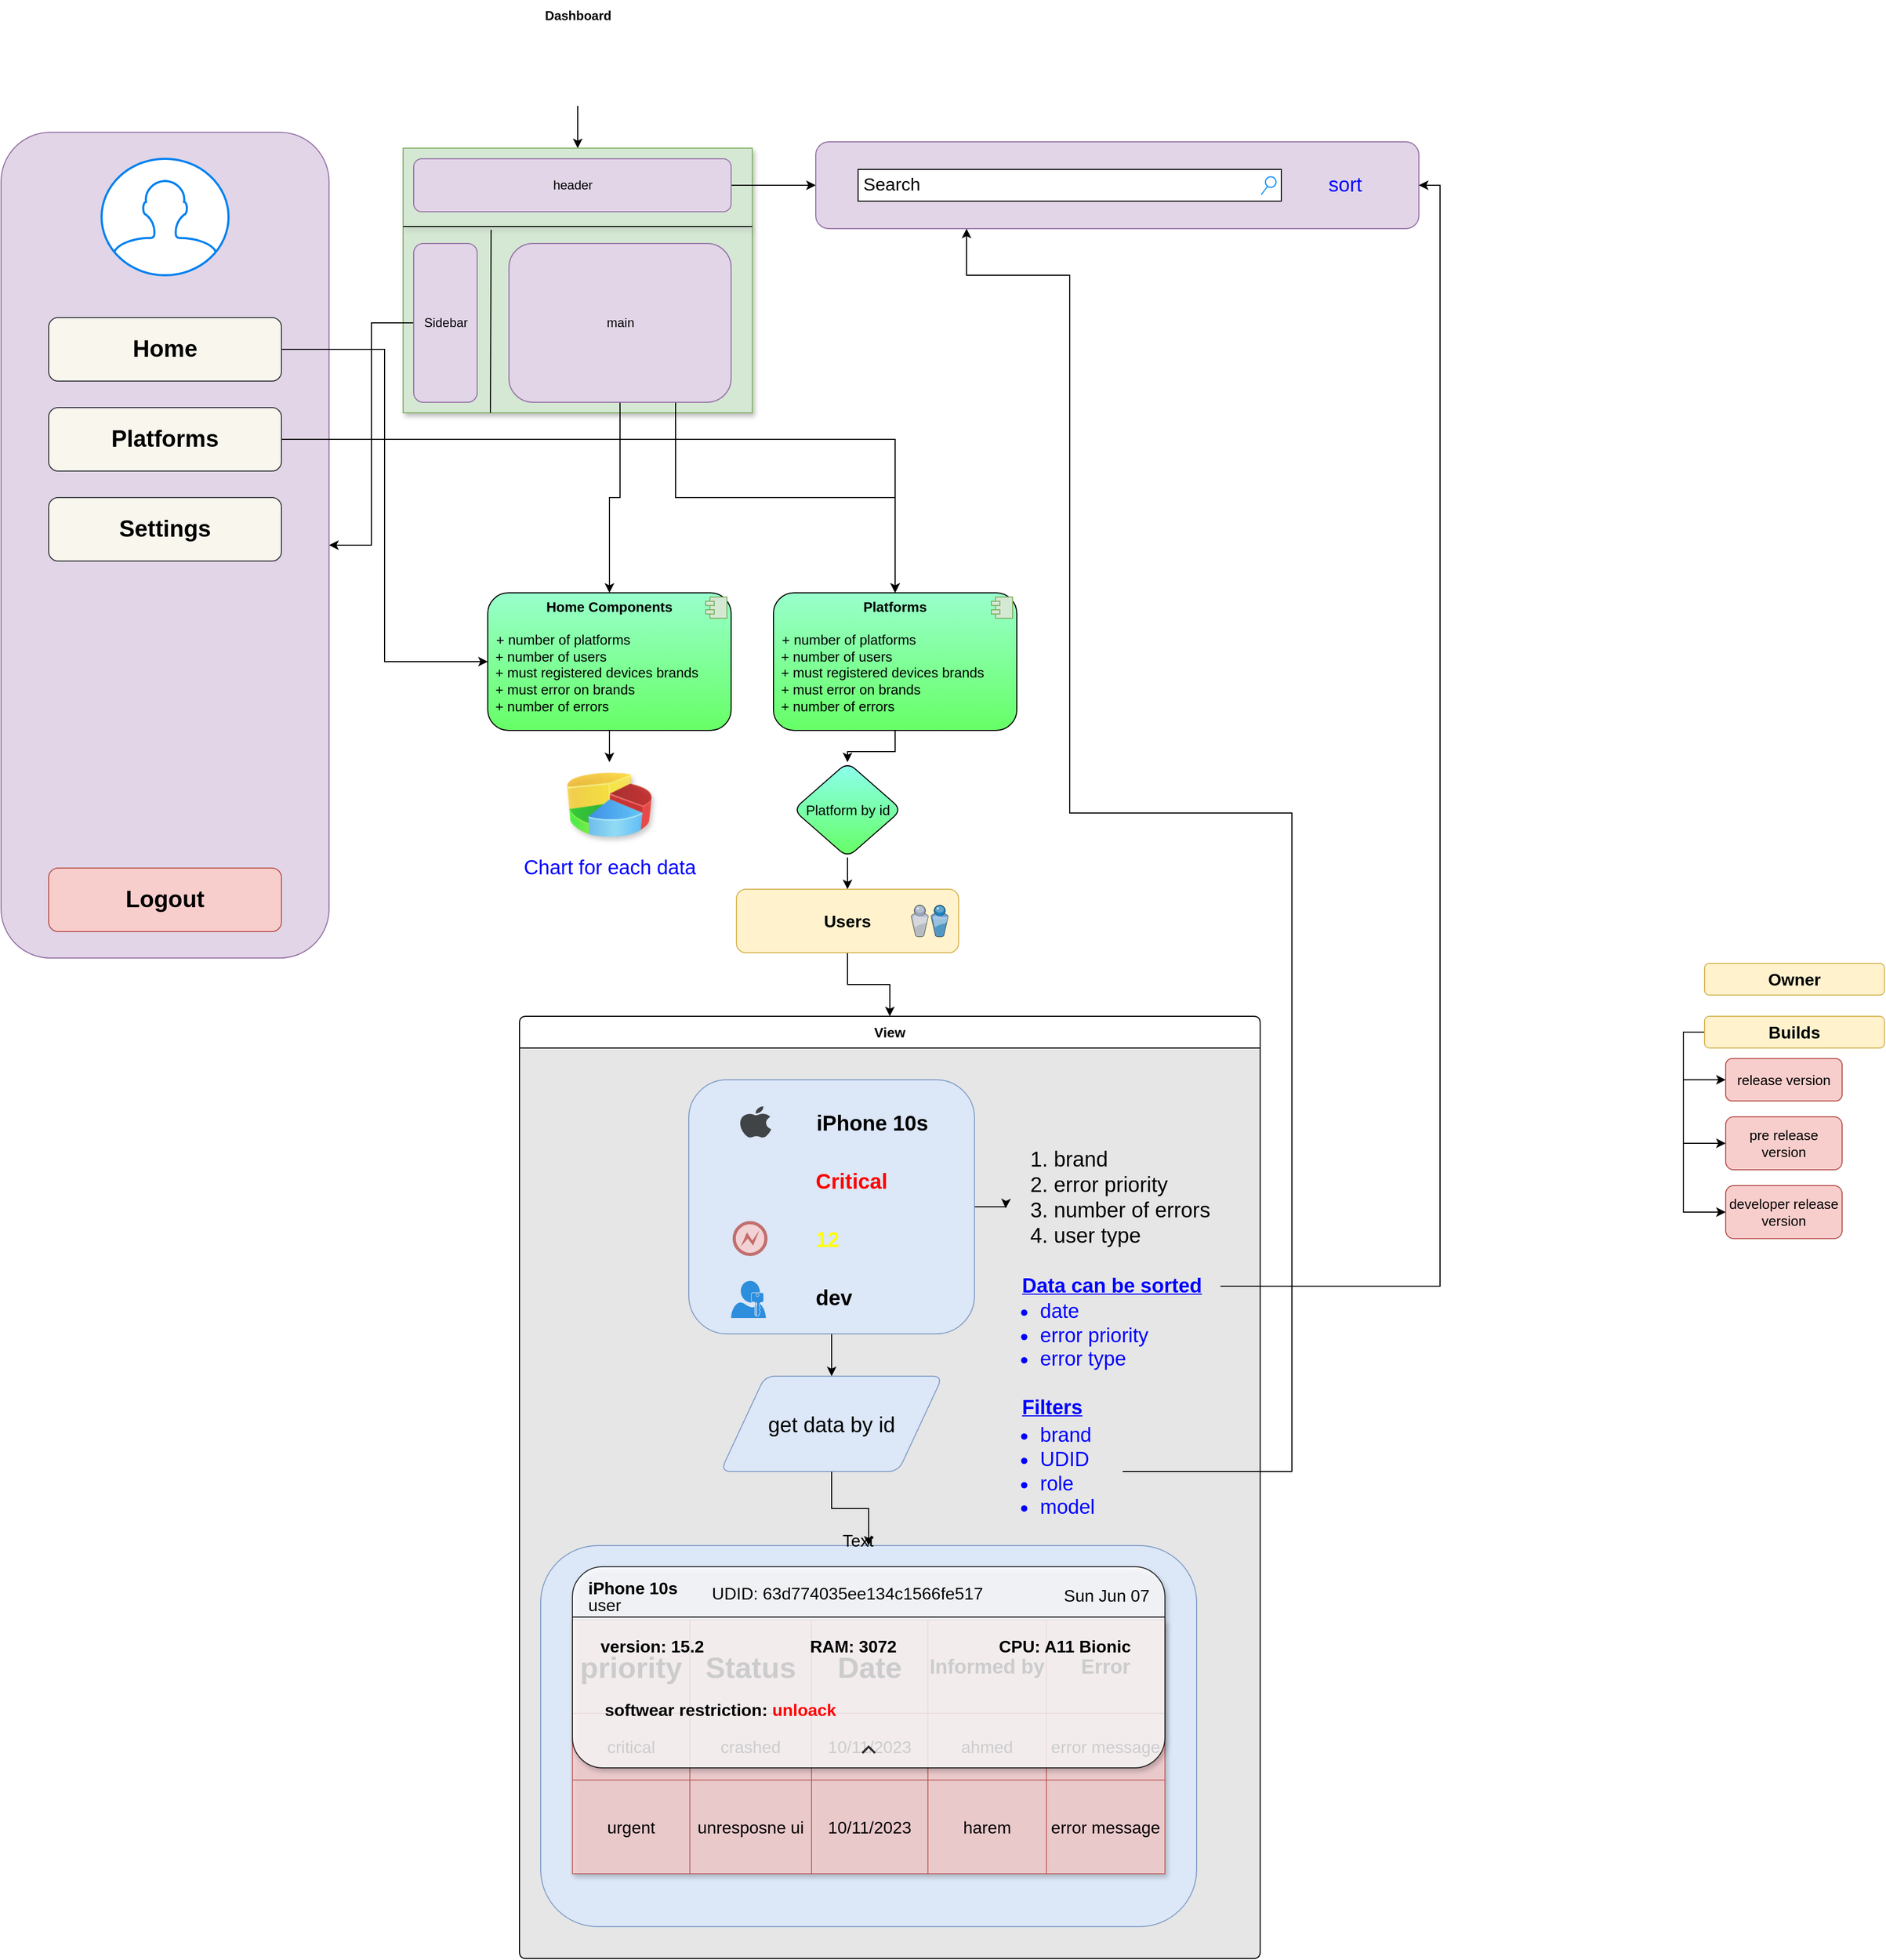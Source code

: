 <mxfile version="20.8.13" type="github">
  <diagram name="Page-1" id="5f0bae14-7c28-e335-631c-24af17079c00">
    <mxGraphModel dx="3480" dy="1271" grid="1" gridSize="10" guides="1" tooltips="1" connect="1" arrows="1" fold="1" page="1" pageScale="1" pageWidth="1100" pageHeight="850" background="none" math="0" shadow="0">
      <root>
        <mxCell id="0" />
        <mxCell id="1" parent="0" />
        <mxCell id="uQ2OAuAyLlIsEGCyf4NW-97" value="View" style="swimlane;whiteSpace=wrap;html=1;rounded=1;shadow=0;glass=0;sketch=0;fillStyle=solid;fontFamily=Helvetica;fontSize=13;gradientDirection=south;startSize=30;arcSize=7;swimlaneFillColor=#E6E6E6;expand=1;" vertex="1" parent="1">
          <mxGeometry x="360" y="970" width="700" height="890" as="geometry" />
        </mxCell>
        <mxCell id="uQ2OAuAyLlIsEGCyf4NW-123" value="" style="rounded=1;whiteSpace=wrap;html=1;shadow=0;glass=0;sketch=0;fillStyle=solid;fontFamily=Helvetica;fontSize=13;fillColor=#dae8fc;gradientDirection=south;opacity=80;strokeColor=#6c8ebf;" vertex="1" parent="uQ2OAuAyLlIsEGCyf4NW-97">
          <mxGeometry x="20" y="500" width="620" height="360" as="geometry" />
        </mxCell>
        <mxCell id="uQ2OAuAyLlIsEGCyf4NW-139" value="" style="shape=table;startSize=0;container=1;collapsible=0;childLayout=tableLayout;fontSize=16;rounded=1;shadow=1;glass=0;sketch=0;fillStyle=solid;strokeColor=#b85450;fontFamily=Helvetica;fillColor=#f8cecc;gradientDirection=south;opacity=80;arcSize=24;fixedRows=0;resizeLast=0;resizeLastRow=0;" vertex="1" parent="uQ2OAuAyLlIsEGCyf4NW-97">
          <mxGeometry x="50" y="570.5" width="560" height="239.5" as="geometry" />
        </mxCell>
        <mxCell id="uQ2OAuAyLlIsEGCyf4NW-144" value="" style="shape=tableRow;horizontal=0;startSize=0;swimlaneHead=0;swimlaneBody=0;strokeColor=inherit;top=0;left=0;bottom=0;right=0;collapsible=0;dropTarget=0;fillColor=none;points=[[0,0.5],[1,0.5]];portConstraint=eastwest;fontSize=16;rounded=1;shadow=1;glass=0;sketch=0;fillStyle=solid;fontFamily=Helvetica;fontColor=#000000;opacity=80;arcSize=50;" vertex="1" parent="uQ2OAuAyLlIsEGCyf4NW-139">
          <mxGeometry width="560" height="88" as="geometry" />
        </mxCell>
        <mxCell id="uQ2OAuAyLlIsEGCyf4NW-145" value="&lt;b&gt;&lt;font style=&quot;font-size: 28px;&quot;&gt;priority&lt;/font&gt;&lt;/b&gt;" style="shape=partialRectangle;html=1;whiteSpace=wrap;connectable=0;strokeColor=inherit;overflow=hidden;fillColor=none;top=0;left=0;bottom=0;right=0;pointerEvents=1;fontSize=16;rounded=1;shadow=1;glass=0;sketch=0;fillStyle=solid;fontFamily=Helvetica;fontColor=#000000;opacity=80;" vertex="1" parent="uQ2OAuAyLlIsEGCyf4NW-144">
          <mxGeometry width="111" height="88" as="geometry">
            <mxRectangle width="111" height="88" as="alternateBounds" />
          </mxGeometry>
        </mxCell>
        <mxCell id="uQ2OAuAyLlIsEGCyf4NW-146" value="&lt;b style=&quot;border-color: var(--border-color);&quot;&gt;&lt;font style=&quot;border-color: var(--border-color); font-size: 28px;&quot;&gt;Status&lt;/font&gt;&lt;/b&gt;" style="shape=partialRectangle;html=1;whiteSpace=wrap;connectable=0;strokeColor=inherit;overflow=hidden;fillColor=none;top=0;left=0;bottom=0;right=0;pointerEvents=1;fontSize=16;rounded=1;shadow=1;glass=0;sketch=0;fillStyle=solid;fontFamily=Helvetica;fontColor=#000000;opacity=80;" vertex="1" parent="uQ2OAuAyLlIsEGCyf4NW-144">
          <mxGeometry x="111" width="115" height="88" as="geometry">
            <mxRectangle width="115" height="88" as="alternateBounds" />
          </mxGeometry>
        </mxCell>
        <mxCell id="uQ2OAuAyLlIsEGCyf4NW-147" value="&lt;b style=&quot;border-color: var(--border-color);&quot;&gt;&lt;font style=&quot;border-color: var(--border-color); font-size: 28px;&quot;&gt;Date&lt;/font&gt;&lt;/b&gt;" style="shape=partialRectangle;html=1;whiteSpace=wrap;connectable=0;strokeColor=inherit;overflow=hidden;fillColor=none;top=0;left=0;bottom=0;right=0;pointerEvents=1;fontSize=16;rounded=1;shadow=1;glass=0;sketch=0;fillStyle=solid;fontFamily=Helvetica;fontColor=#000000;opacity=80;" vertex="1" parent="uQ2OAuAyLlIsEGCyf4NW-144">
          <mxGeometry x="226" width="110" height="88" as="geometry">
            <mxRectangle width="110" height="88" as="alternateBounds" />
          </mxGeometry>
        </mxCell>
        <mxCell id="uQ2OAuAyLlIsEGCyf4NW-187" value="&lt;b style=&quot;border-color: var(--border-color);&quot;&gt;&lt;font style=&quot;border-color: var(--border-color); font-size: 19px;&quot;&gt;Informed by&lt;/font&gt;&lt;/b&gt;" style="shape=partialRectangle;html=1;whiteSpace=wrap;connectable=0;strokeColor=inherit;overflow=hidden;fillColor=none;top=0;left=0;bottom=0;right=0;pointerEvents=1;fontSize=16;rounded=1;shadow=1;glass=0;sketch=0;fillStyle=solid;fontFamily=Helvetica;fontColor=#000000;opacity=80;" vertex="1" parent="uQ2OAuAyLlIsEGCyf4NW-144">
          <mxGeometry x="336" width="112" height="88" as="geometry">
            <mxRectangle width="112" height="88" as="alternateBounds" />
          </mxGeometry>
        </mxCell>
        <mxCell id="uQ2OAuAyLlIsEGCyf4NW-190" value="&lt;span style=&quot;font-size: 19px;&quot;&gt;&lt;b&gt;Error&lt;/b&gt;&lt;/span&gt;" style="shape=partialRectangle;html=1;whiteSpace=wrap;connectable=0;strokeColor=inherit;overflow=hidden;fillColor=none;top=0;left=0;bottom=0;right=0;pointerEvents=1;fontSize=16;rounded=1;shadow=1;glass=0;sketch=0;fillStyle=solid;fontFamily=Helvetica;fontColor=#000000;opacity=80;" vertex="1" parent="uQ2OAuAyLlIsEGCyf4NW-144">
          <mxGeometry x="448" width="112" height="88" as="geometry">
            <mxRectangle width="112" height="88" as="alternateBounds" />
          </mxGeometry>
        </mxCell>
        <mxCell id="uQ2OAuAyLlIsEGCyf4NW-148" value="" style="shape=tableRow;horizontal=0;startSize=0;swimlaneHead=0;swimlaneBody=0;strokeColor=inherit;top=0;left=0;bottom=0;right=0;collapsible=0;dropTarget=0;fillColor=none;points=[[0,0.5],[1,0.5]];portConstraint=eastwest;fontSize=16;rounded=1;shadow=1;glass=0;sketch=0;fillStyle=solid;fontFamily=Helvetica;fontColor=#000000;opacity=80;" vertex="1" parent="uQ2OAuAyLlIsEGCyf4NW-139">
          <mxGeometry y="88" width="560" height="63" as="geometry" />
        </mxCell>
        <mxCell id="uQ2OAuAyLlIsEGCyf4NW-149" value="critical" style="shape=partialRectangle;html=1;whiteSpace=wrap;connectable=0;strokeColor=inherit;overflow=hidden;fillColor=none;top=0;left=0;bottom=0;right=0;pointerEvents=1;fontSize=16;rounded=1;shadow=1;glass=0;sketch=0;fillStyle=solid;fontFamily=Helvetica;fontColor=#000000;opacity=80;" vertex="1" parent="uQ2OAuAyLlIsEGCyf4NW-148">
          <mxGeometry width="111" height="63" as="geometry">
            <mxRectangle width="111" height="63" as="alternateBounds" />
          </mxGeometry>
        </mxCell>
        <mxCell id="uQ2OAuAyLlIsEGCyf4NW-150" value="crashed" style="shape=partialRectangle;html=1;whiteSpace=wrap;connectable=0;strokeColor=inherit;overflow=hidden;fillColor=none;top=0;left=0;bottom=0;right=0;pointerEvents=1;fontSize=16;rounded=1;shadow=1;glass=0;sketch=0;fillStyle=solid;fontFamily=Helvetica;fontColor=#000000;opacity=80;" vertex="1" parent="uQ2OAuAyLlIsEGCyf4NW-148">
          <mxGeometry x="111" width="115" height="63" as="geometry">
            <mxRectangle width="115" height="63" as="alternateBounds" />
          </mxGeometry>
        </mxCell>
        <mxCell id="uQ2OAuAyLlIsEGCyf4NW-151" value="10/11/2023" style="shape=partialRectangle;html=1;whiteSpace=wrap;connectable=0;strokeColor=inherit;overflow=hidden;fillColor=none;top=0;left=0;bottom=0;right=0;pointerEvents=1;fontSize=16;rounded=1;shadow=1;glass=0;sketch=0;fillStyle=solid;fontFamily=Helvetica;fontColor=#000000;opacity=80;" vertex="1" parent="uQ2OAuAyLlIsEGCyf4NW-148">
          <mxGeometry x="226" width="110" height="63" as="geometry">
            <mxRectangle width="110" height="63" as="alternateBounds" />
          </mxGeometry>
        </mxCell>
        <mxCell id="uQ2OAuAyLlIsEGCyf4NW-188" value="ahmed" style="shape=partialRectangle;html=1;whiteSpace=wrap;connectable=0;strokeColor=inherit;overflow=hidden;fillColor=none;top=0;left=0;bottom=0;right=0;pointerEvents=1;fontSize=16;rounded=1;shadow=1;glass=0;sketch=0;fillStyle=solid;fontFamily=Helvetica;fontColor=#000000;opacity=80;" vertex="1" parent="uQ2OAuAyLlIsEGCyf4NW-148">
          <mxGeometry x="336" width="112" height="63" as="geometry">
            <mxRectangle width="112" height="63" as="alternateBounds" />
          </mxGeometry>
        </mxCell>
        <mxCell id="uQ2OAuAyLlIsEGCyf4NW-191" value="error message" style="shape=partialRectangle;html=1;whiteSpace=wrap;connectable=0;strokeColor=inherit;overflow=hidden;fillColor=none;top=0;left=0;bottom=0;right=0;pointerEvents=1;fontSize=16;rounded=1;shadow=1;glass=0;sketch=0;fillStyle=solid;fontFamily=Helvetica;fontColor=#000000;opacity=80;" vertex="1" parent="uQ2OAuAyLlIsEGCyf4NW-148">
          <mxGeometry x="448" width="112" height="63" as="geometry">
            <mxRectangle width="112" height="63" as="alternateBounds" />
          </mxGeometry>
        </mxCell>
        <mxCell id="uQ2OAuAyLlIsEGCyf4NW-140" value="" style="shape=tableRow;horizontal=0;startSize=0;swimlaneHead=0;swimlaneBody=0;strokeColor=inherit;top=0;left=0;bottom=0;right=0;collapsible=0;dropTarget=0;fillColor=none;points=[[0,0.5],[1,0.5]];portConstraint=eastwest;fontSize=16;rounded=1;shadow=1;glass=0;sketch=0;fillStyle=solid;fontFamily=Helvetica;fontColor=#000000;opacity=80;arcSize=6;moveCells=0;" vertex="1" parent="uQ2OAuAyLlIsEGCyf4NW-139">
          <mxGeometry y="151" width="560" height="89" as="geometry" />
        </mxCell>
        <mxCell id="uQ2OAuAyLlIsEGCyf4NW-141" value="urgent" style="shape=partialRectangle;html=1;whiteSpace=wrap;connectable=0;strokeColor=inherit;overflow=hidden;fillColor=none;top=0;left=0;bottom=0;right=0;pointerEvents=1;fontSize=16;rounded=1;shadow=1;glass=0;sketch=0;fillStyle=solid;fontFamily=Helvetica;fontColor=#000000;opacity=80;" vertex="1" parent="uQ2OAuAyLlIsEGCyf4NW-140">
          <mxGeometry width="111" height="89" as="geometry">
            <mxRectangle width="111" height="89" as="alternateBounds" />
          </mxGeometry>
        </mxCell>
        <mxCell id="uQ2OAuAyLlIsEGCyf4NW-142" value="unresposne ui" style="shape=partialRectangle;html=1;whiteSpace=wrap;connectable=0;strokeColor=inherit;overflow=hidden;fillColor=none;top=0;left=0;bottom=0;right=0;pointerEvents=1;fontSize=16;rounded=1;shadow=1;glass=0;sketch=0;fillStyle=solid;fontFamily=Helvetica;fontColor=#000000;opacity=80;" vertex="1" parent="uQ2OAuAyLlIsEGCyf4NW-140">
          <mxGeometry x="111" width="115" height="89" as="geometry">
            <mxRectangle width="115" height="89" as="alternateBounds" />
          </mxGeometry>
        </mxCell>
        <mxCell id="uQ2OAuAyLlIsEGCyf4NW-143" value="10/11/2023" style="shape=partialRectangle;html=1;whiteSpace=wrap;connectable=0;strokeColor=inherit;overflow=hidden;fillColor=none;top=0;left=0;bottom=0;right=0;pointerEvents=1;fontSize=16;rounded=1;shadow=1;glass=0;sketch=0;fillStyle=solid;fontFamily=Helvetica;fontColor=#000000;opacity=80;" vertex="1" parent="uQ2OAuAyLlIsEGCyf4NW-140">
          <mxGeometry x="226" width="110" height="89" as="geometry">
            <mxRectangle width="110" height="89" as="alternateBounds" />
          </mxGeometry>
        </mxCell>
        <mxCell id="uQ2OAuAyLlIsEGCyf4NW-189" value="harem" style="shape=partialRectangle;html=1;whiteSpace=wrap;connectable=0;strokeColor=inherit;overflow=hidden;fillColor=none;top=0;left=0;bottom=0;right=0;pointerEvents=1;fontSize=16;rounded=1;shadow=1;glass=0;sketch=0;fillStyle=solid;fontFamily=Helvetica;fontColor=#000000;opacity=80;" vertex="1" parent="uQ2OAuAyLlIsEGCyf4NW-140">
          <mxGeometry x="336" width="112" height="89" as="geometry">
            <mxRectangle width="112" height="89" as="alternateBounds" />
          </mxGeometry>
        </mxCell>
        <mxCell id="uQ2OAuAyLlIsEGCyf4NW-192" value="error message" style="shape=partialRectangle;html=1;whiteSpace=wrap;connectable=0;strokeColor=inherit;overflow=hidden;fillColor=none;top=0;left=0;bottom=0;right=0;pointerEvents=1;fontSize=16;rounded=1;shadow=1;glass=0;sketch=0;fillStyle=solid;fontFamily=Helvetica;fontColor=#000000;opacity=80;" vertex="1" parent="uQ2OAuAyLlIsEGCyf4NW-140">
          <mxGeometry x="448" width="112" height="89" as="geometry">
            <mxRectangle width="112" height="89" as="alternateBounds" />
          </mxGeometry>
        </mxCell>
        <mxCell id="uQ2OAuAyLlIsEGCyf4NW-122" value="" style="edgeStyle=orthogonalEdgeStyle;rounded=0;orthogonalLoop=1;jettySize=auto;html=1;fontFamily=Helvetica;fontSize=20;fontColor=#FFFF00;" edge="1" parent="uQ2OAuAyLlIsEGCyf4NW-97" source="uQ2OAuAyLlIsEGCyf4NW-105" target="uQ2OAuAyLlIsEGCyf4NW-121">
          <mxGeometry relative="1" as="geometry" />
        </mxCell>
        <mxCell id="uQ2OAuAyLlIsEGCyf4NW-207" style="edgeStyle=orthogonalEdgeStyle;rounded=0;orthogonalLoop=1;jettySize=auto;html=1;exitX=1;exitY=0.5;exitDx=0;exitDy=0;entryX=-0.014;entryY=0.576;entryDx=0;entryDy=0;entryPerimeter=0;fontFamily=Helvetica;fontSize=19;fontColor=#0000FF;" edge="1" parent="uQ2OAuAyLlIsEGCyf4NW-97" source="uQ2OAuAyLlIsEGCyf4NW-105" target="uQ2OAuAyLlIsEGCyf4NW-112">
          <mxGeometry relative="1" as="geometry" />
        </mxCell>
        <mxCell id="uQ2OAuAyLlIsEGCyf4NW-105" value="" style="rounded=1;whiteSpace=wrap;html=1;shadow=0;glass=0;sketch=0;fillStyle=solid;fontFamily=Helvetica;fontSize=13;fillColor=#dae8fc;gradientDirection=south;opacity=80;strokeColor=#6c8ebf;" vertex="1" parent="uQ2OAuAyLlIsEGCyf4NW-97">
          <mxGeometry x="160" y="60" width="270" height="240" as="geometry" />
        </mxCell>
        <mxCell id="uQ2OAuAyLlIsEGCyf4NW-108" value="" style="dashed=0;outlineConnect=0;html=1;align=center;labelPosition=center;verticalLabelPosition=bottom;verticalAlign=top;shape=mxgraph.weblogos.apple;fillColor=#1B1C1C;strokeColor=none;rounded=1;shadow=0;glass=0;sketch=0;fillStyle=solid;fontFamily=Helvetica;fontSize=13;opacity=80;" vertex="1" parent="uQ2OAuAyLlIsEGCyf4NW-97">
          <mxGeometry x="207.9" y="85" width="30" height="30" as="geometry" />
        </mxCell>
        <mxCell id="uQ2OAuAyLlIsEGCyf4NW-109" value="&lt;b&gt;&lt;font style=&quot;font-size: 20px;&quot;&gt;iPhone 10s&lt;/font&gt;&lt;/b&gt;" style="text;html=1;align=center;verticalAlign=middle;resizable=0;points=[];autosize=1;strokeColor=none;fillColor=none;fontSize=13;fontFamily=Helvetica;" vertex="1" parent="uQ2OAuAyLlIsEGCyf4NW-97">
          <mxGeometry x="267.9" y="80" width="130" height="40" as="geometry" />
        </mxCell>
        <mxCell id="uQ2OAuAyLlIsEGCyf4NW-110" value="" style="points=[[0.145,0.145,0],[0.5,0,0],[0.855,0.145,0],[1,0.5,0],[0.855,0.855,0],[0.5,1,0],[0.145,0.855,0],[0,0.5,0]];shape=mxgraph.bpmn.event;html=1;verticalLabelPosition=bottom;labelBackgroundColor=#ffffff;verticalAlign=top;align=center;perimeter=ellipsePerimeter;outlineConnect=0;aspect=fixed;outline=end;symbol=error;rounded=1;shadow=0;glass=0;sketch=0;fillStyle=solid;fontFamily=Helvetica;fontSize=20;fillColor=#f8cecc;gradientDirection=south;opacity=80;strokeColor=#b85450;" vertex="1" parent="uQ2OAuAyLlIsEGCyf4NW-97">
          <mxGeometry x="202.9" y="195" width="30" height="30" as="geometry" />
        </mxCell>
        <mxCell id="uQ2OAuAyLlIsEGCyf4NW-112" value="&lt;ol&gt;&lt;li&gt;&lt;span style=&quot;background-color: initial;&quot;&gt;brand&lt;/span&gt;&lt;/li&gt;&lt;li&gt;&lt;span style=&quot;background-color: initial;&quot;&gt;error priority&lt;/span&gt;&lt;/li&gt;&lt;li&gt;&lt;span style=&quot;background-color: initial;&quot;&gt;number of errors&lt;/span&gt;&lt;/li&gt;&lt;li&gt;&lt;span style=&quot;background-color: initial;&quot;&gt;user type&lt;/span&gt;&lt;/li&gt;&lt;/ol&gt;" style="text;html=1;align=left;verticalAlign=middle;resizable=0;points=[];autosize=1;strokeColor=none;fillColor=none;fontSize=20;fontFamily=Helvetica;" vertex="1" parent="uQ2OAuAyLlIsEGCyf4NW-97">
          <mxGeometry x="462.5" y="95" width="210" height="150" as="geometry" />
        </mxCell>
        <mxCell id="uQ2OAuAyLlIsEGCyf4NW-116" value="&lt;b&gt;&lt;font style=&quot;font-size: 20px;&quot;&gt;Critical&lt;/font&gt;&lt;/b&gt;" style="text;html=1;align=left;verticalAlign=middle;resizable=0;points=[];autosize=1;strokeColor=none;fillColor=none;fontSize=13;fontFamily=Helvetica;fontColor=#FF0000;" vertex="1" parent="uQ2OAuAyLlIsEGCyf4NW-97">
          <mxGeometry x="277.9" y="135" width="90" height="40" as="geometry" />
        </mxCell>
        <mxCell id="uQ2OAuAyLlIsEGCyf4NW-117" value="" style="shape=image;html=1;verticalAlign=top;verticalLabelPosition=bottom;labelBackgroundColor=#ffffff;imageAspect=0;aspect=fixed;image=https://cdn2.iconfinder.com/data/icons/circle-icons-1/64/caution-128.png;rounded=1;shadow=0;glass=0;sketch=0;fillStyle=solid;fontFamily=Helvetica;fontSize=20;fillColor=default;gradientColor=none;gradientDirection=south;opacity=80;" vertex="1" parent="uQ2OAuAyLlIsEGCyf4NW-97">
          <mxGeometry x="202.9" y="137.5" width="35" height="35" as="geometry" />
        </mxCell>
        <mxCell id="uQ2OAuAyLlIsEGCyf4NW-118" value="&lt;b&gt;&lt;font style=&quot;font-size: 20px;&quot;&gt;12&lt;/font&gt;&lt;/b&gt;" style="text;html=1;align=left;verticalAlign=middle;resizable=0;points=[];autosize=1;strokeColor=none;fillColor=none;fontSize=13;fontFamily=Helvetica;fontColor=#FFFF00;" vertex="1" parent="uQ2OAuAyLlIsEGCyf4NW-97">
          <mxGeometry x="277.9" y="190" width="50" height="40" as="geometry" />
        </mxCell>
        <mxCell id="uQ2OAuAyLlIsEGCyf4NW-119" value="" style="sketch=0;aspect=fixed;pointerEvents=1;shadow=0;dashed=0;html=1;strokeColor=none;labelPosition=center;verticalLabelPosition=bottom;verticalAlign=top;align=center;shape=mxgraph.mscae.enterprise.user_permissions;fillColor=#0078D7;rounded=1;glass=0;fillStyle=solid;fontFamily=Helvetica;fontSize=20;fontColor=#FFFF00;opacity=80;" vertex="1" parent="uQ2OAuAyLlIsEGCyf4NW-97">
          <mxGeometry x="200.0" y="250" width="32.9" height="35" as="geometry" />
        </mxCell>
        <mxCell id="uQ2OAuAyLlIsEGCyf4NW-120" value="&lt;span style=&quot;font-size: 20px;&quot;&gt;&lt;b&gt;dev&lt;br&gt;&lt;/b&gt;&lt;/span&gt;" style="text;html=1;align=left;verticalAlign=middle;resizable=0;points=[];autosize=1;strokeColor=none;fillColor=none;fontSize=13;fontFamily=Helvetica;" vertex="1" parent="uQ2OAuAyLlIsEGCyf4NW-97">
          <mxGeometry x="277.9" y="245" width="60" height="40" as="geometry" />
        </mxCell>
        <mxCell id="uQ2OAuAyLlIsEGCyf4NW-124" value="" style="edgeStyle=orthogonalEdgeStyle;rounded=0;orthogonalLoop=1;jettySize=auto;html=1;fontFamily=Helvetica;fontSize=20;fontColor=#FFFF00;" edge="1" parent="uQ2OAuAyLlIsEGCyf4NW-97" source="uQ2OAuAyLlIsEGCyf4NW-121" target="uQ2OAuAyLlIsEGCyf4NW-123">
          <mxGeometry relative="1" as="geometry" />
        </mxCell>
        <mxCell id="uQ2OAuAyLlIsEGCyf4NW-121" value="get data by id" style="shape=parallelogram;perimeter=parallelogramPerimeter;whiteSpace=wrap;html=1;dashed=0;rounded=1;shadow=0;glass=0;sketch=0;fillStyle=solid;fontFamily=Helvetica;fontSize=20;fillColor=#dae8fc;gradientDirection=south;opacity=80;strokeColor=#6c8ebf;" vertex="1" parent="uQ2OAuAyLlIsEGCyf4NW-97">
          <mxGeometry x="190" y="340" width="210" height="90" as="geometry" />
        </mxCell>
        <mxCell id="uQ2OAuAyLlIsEGCyf4NW-125" value="" style="rounded=1;whiteSpace=wrap;html=1;shadow=1;glass=0;sketch=0;fillStyle=solid;fontFamily=Helvetica;fontSize=20;fontColor=#FFFF00;fillColor=default;gradientColor=none;gradientDirection=south;opacity=80;movable=0;resizable=0;rotatable=0;deletable=0;editable=0;connectable=0;" vertex="1" parent="uQ2OAuAyLlIsEGCyf4NW-97">
          <mxGeometry x="50" y="520" width="560" height="190" as="geometry" />
        </mxCell>
        <mxCell id="uQ2OAuAyLlIsEGCyf4NW-126" value="&lt;h1 style=&quot;line-height: 0%; font-size: 16px;&quot;&gt;&lt;font color=&quot;#000000&quot; style=&quot;font-size: 16px;&quot;&gt;iPhone 10s&lt;/font&gt;&lt;/h1&gt;&lt;p style=&quot;line-height: 0%; font-size: 16px;&quot;&gt;&lt;font color=&quot;#000000&quot; style=&quot;font-size: 16px;&quot;&gt;user&lt;/font&gt;&lt;/p&gt;" style="text;html=1;strokeColor=none;fillColor=none;spacing=5;spacingTop=-20;whiteSpace=wrap;overflow=hidden;rounded=0;fontSize=20;fontFamily=Helvetica;fontColor=#FFFF00;opacity=80;" vertex="1" parent="uQ2OAuAyLlIsEGCyf4NW-97">
          <mxGeometry x="60" y="540" width="140" height="30" as="geometry" />
        </mxCell>
        <mxCell id="uQ2OAuAyLlIsEGCyf4NW-128" value="UDID:&amp;nbsp;63d774035ee134c1566fe517" style="text;html=1;strokeColor=none;fillColor=none;align=center;verticalAlign=middle;whiteSpace=wrap;rounded=0;fontSize=16;fontFamily=Helvetica;fontColor=#000000;" vertex="1" parent="uQ2OAuAyLlIsEGCyf4NW-97">
          <mxGeometry x="170" y="540" width="280" height="10" as="geometry" />
        </mxCell>
        <mxCell id="uQ2OAuAyLlIsEGCyf4NW-129" value="" style="shape=image;html=1;verticalAlign=top;verticalLabelPosition=bottom;labelBackgroundColor=#ffffff;imageAspect=0;aspect=fixed;image=https://cdn1.iconfinder.com/data/icons/material-core/22/content-copy-128.png;rounded=1;shadow=1;glass=0;sketch=0;fillStyle=solid;fontFamily=Helvetica;fontSize=16;fontColor=#000000;fillColor=default;gradientColor=none;gradientDirection=south;opacity=80;" vertex="1" parent="uQ2OAuAyLlIsEGCyf4NW-97">
          <mxGeometry x="452.5" y="535" width="20" height="20" as="geometry" />
        </mxCell>
        <UserObject label="%date{ddd mmm dd yyyy HH:MM:ss}%" placeholders="1" id="uQ2OAuAyLlIsEGCyf4NW-130">
          <mxCell style="text;html=1;strokeColor=none;fillColor=none;align=center;verticalAlign=middle;whiteSpace=wrap;overflow=hidden;fontSize=16;fontFamily=Helvetica;fontColor=#000000;" vertex="1" parent="uQ2OAuAyLlIsEGCyf4NW-97">
            <mxGeometry x="510" y="535" width="90" height="20" as="geometry" />
          </mxCell>
        </UserObject>
        <mxCell id="uQ2OAuAyLlIsEGCyf4NW-131" value="" style="html=1;verticalLabelPosition=bottom;labelBackgroundColor=#ffffff;verticalAlign=top;shadow=0;dashed=0;strokeWidth=2;shape=mxgraph.ios7.misc.down;strokeColor=#000000;rounded=1;glass=0;sketch=0;fillStyle=solid;fontFamily=Helvetica;fontSize=16;fontColor=#000000;fillColor=default;gradientColor=none;gradientDirection=south;opacity=80;rotation=-180;" vertex="1" parent="uQ2OAuAyLlIsEGCyf4NW-97">
          <mxGeometry x="324" y="690" width="12" height="6" as="geometry" />
        </mxCell>
        <mxCell id="uQ2OAuAyLlIsEGCyf4NW-134" value="&lt;div&gt;&lt;b&gt;version: 15.2&lt;/b&gt;&lt;/div&gt;" style="text;html=1;align=center;verticalAlign=middle;resizable=0;points=[];autosize=1;strokeColor=none;fillColor=none;fontSize=16;fontFamily=Helvetica;fontColor=#000000;" vertex="1" parent="uQ2OAuAyLlIsEGCyf4NW-97">
          <mxGeometry x="65" y="580" width="120" height="30" as="geometry" />
        </mxCell>
        <mxCell id="uQ2OAuAyLlIsEGCyf4NW-135" value="" style="endArrow=none;html=1;rounded=0;fontFamily=Helvetica;fontSize=16;fontColor=#000000;entryX=1;entryY=0.25;entryDx=0;entryDy=0;exitX=0;exitY=0.25;exitDx=0;exitDy=0;" edge="1" parent="uQ2OAuAyLlIsEGCyf4NW-97" source="uQ2OAuAyLlIsEGCyf4NW-125" target="uQ2OAuAyLlIsEGCyf4NW-125">
          <mxGeometry width="50" height="50" relative="1" as="geometry">
            <mxPoint x="290" y="660" as="sourcePoint" />
            <mxPoint x="340" y="610" as="targetPoint" />
          </mxGeometry>
        </mxCell>
        <mxCell id="uQ2OAuAyLlIsEGCyf4NW-137" value="&lt;div&gt;&lt;b&gt;RAM: 3072&lt;/b&gt;&lt;/div&gt;" style="text;html=1;align=center;verticalAlign=middle;resizable=0;points=[];autosize=1;strokeColor=none;fillColor=none;fontSize=16;fontFamily=Helvetica;fontColor=#000000;" vertex="1" parent="uQ2OAuAyLlIsEGCyf4NW-97">
          <mxGeometry x="260" y="580" width="110" height="30" as="geometry" />
        </mxCell>
        <mxCell id="uQ2OAuAyLlIsEGCyf4NW-138" value="&lt;div&gt;&lt;b&gt;CPU: A11 Bionic&lt;/b&gt;&lt;/div&gt;" style="text;html=1;align=center;verticalAlign=middle;resizable=0;points=[];autosize=1;strokeColor=none;fillColor=none;fontSize=16;fontFamily=Helvetica;fontColor=#000000;" vertex="1" parent="uQ2OAuAyLlIsEGCyf4NW-97">
          <mxGeometry x="440" y="580" width="150" height="30" as="geometry" />
        </mxCell>
        <mxCell id="uQ2OAuAyLlIsEGCyf4NW-152" value="&lt;div&gt;&lt;b&gt;&amp;nbsp; softwear restriction: &lt;font color=&quot;#ff0000&quot;&gt;unloack&lt;/font&gt;&lt;/b&gt;&lt;/div&gt;" style="text;html=1;align=center;verticalAlign=middle;resizable=0;points=[];autosize=1;strokeColor=none;fillColor=none;fontSize=16;fontFamily=Helvetica;fontColor=#000000;" vertex="1" parent="uQ2OAuAyLlIsEGCyf4NW-97">
          <mxGeometry x="60" y="640" width="250" height="30" as="geometry" />
        </mxCell>
        <mxCell id="uQ2OAuAyLlIsEGCyf4NW-200" value="&lt;b&gt;&lt;u&gt;Data can be sorted&lt;/u&gt;&lt;/b&gt;" style="text;html=1;align=left;verticalAlign=middle;resizable=0;points=[];autosize=1;strokeColor=none;fillColor=none;fontSize=19;fontFamily=Helvetica;fontColor=#0000FF;" vertex="1" parent="uQ2OAuAyLlIsEGCyf4NW-97">
          <mxGeometry x="472.5" y="235" width="190" height="40" as="geometry" />
        </mxCell>
        <mxCell id="uQ2OAuAyLlIsEGCyf4NW-201" value="&lt;div&gt;&lt;br&gt;&lt;/div&gt;&lt;ul&gt;&lt;li&gt;date&lt;/li&gt;&lt;li&gt;error priority&lt;/li&gt;&lt;li&gt;error type&lt;/li&gt;&lt;/ul&gt;" style="text;html=1;align=left;verticalAlign=middle;resizable=0;points=[];autosize=1;strokeColor=none;fillColor=none;fontSize=19;fontFamily=Helvetica;fontColor=#0000FF;" vertex="1" parent="uQ2OAuAyLlIsEGCyf4NW-97">
          <mxGeometry x="450" y="220" width="170" height="140" as="geometry" />
        </mxCell>
        <mxCell id="uQ2OAuAyLlIsEGCyf4NW-202" value="&lt;b&gt;&lt;u&gt;Filters&lt;/u&gt;&lt;/b&gt;" style="text;html=1;align=left;verticalAlign=middle;resizable=0;points=[];autosize=1;strokeColor=none;fillColor=none;fontSize=19;fontFamily=Helvetica;fontColor=#0000FF;" vertex="1" parent="uQ2OAuAyLlIsEGCyf4NW-97">
          <mxGeometry x="472.5" y="350" width="80" height="40" as="geometry" />
        </mxCell>
        <mxCell id="uQ2OAuAyLlIsEGCyf4NW-204" value="&lt;ul&gt;&lt;li style=&quot;border-color: var(--border-color);&quot;&gt;brand&lt;/li&gt;&lt;li style=&quot;border-color: var(--border-color);&quot;&gt;UDID&lt;/li&gt;&lt;li style=&quot;border-color: var(--border-color);&quot;&gt;role&lt;/li&gt;&lt;li style=&quot;border-color: var(--border-color);&quot;&gt;model&lt;/li&gt;&lt;/ul&gt;" style="text;html=1;align=left;verticalAlign=middle;resizable=0;points=[];autosize=1;strokeColor=none;fillColor=none;fontSize=19;fontFamily=Helvetica;fontColor=#0000FF;" vertex="1" parent="uQ2OAuAyLlIsEGCyf4NW-97">
          <mxGeometry x="450" y="360" width="120" height="140" as="geometry" />
        </mxCell>
        <mxCell id="uQ2OAuAyLlIsEGCyf4NW-14" style="edgeStyle=orthogonalEdgeStyle;rounded=0;orthogonalLoop=1;jettySize=auto;html=1;exitX=0.5;exitY=1;exitDx=0;exitDy=0;entryX=0.5;entryY=0;entryDx=0;entryDy=0;fontFamily=Helvetica;" edge="1" parent="1" source="uQ2OAuAyLlIsEGCyf4NW-10" target="uQ2OAuAyLlIsEGCyf4NW-18">
          <mxGeometry relative="1" as="geometry">
            <mxPoint x="395" y="160" as="targetPoint" />
          </mxGeometry>
        </mxCell>
        <mxCell id="uQ2OAuAyLlIsEGCyf4NW-10" value="" style="shape=image;html=1;verticalAlign=top;verticalLabelPosition=bottom;labelBackgroundColor=#ffffff;imageAspect=0;aspect=fixed;image=https://cdn4.iconfinder.com/data/icons/online-marketing-hand-drawn-vol-2/52/development__code__script__web__tag__root__browser-128.png" vertex="1" parent="1">
          <mxGeometry x="380" y="40" width="70" height="70" as="geometry" />
        </mxCell>
        <mxCell id="uQ2OAuAyLlIsEGCyf4NW-11" value="Dashboard" style="text;html=1;align=center;verticalAlign=middle;resizable=0;points=[];autosize=1;strokeColor=none;fillColor=none;fontStyle=1;fontFamily=Helvetica;" vertex="1" parent="1">
          <mxGeometry x="370" y="10" width="90" height="30" as="geometry" />
        </mxCell>
        <mxCell id="uQ2OAuAyLlIsEGCyf4NW-18" value="" style="rounded=0;whiteSpace=wrap;html=1;shadow=1;glass=0;fontFamily=Helvetica;fillColor=#d5e8d4;strokeColor=#82b366;" vertex="1" parent="1">
          <mxGeometry x="250" y="150" width="330" height="250" as="geometry" />
        </mxCell>
        <mxCell id="uQ2OAuAyLlIsEGCyf4NW-61" value="" style="edgeStyle=orthogonalEdgeStyle;rounded=0;orthogonalLoop=1;jettySize=auto;html=1;fontFamily=Helvetica;fontSize=13;" edge="1" parent="1" source="uQ2OAuAyLlIsEGCyf4NW-21" target="uQ2OAuAyLlIsEGCyf4NW-60">
          <mxGeometry relative="1" as="geometry" />
        </mxCell>
        <mxCell id="uQ2OAuAyLlIsEGCyf4NW-21" value="header" style="html=1;rounded=1;shadow=0;glass=0;sketch=0;fontFamily=Helvetica;fillColor=#e1d5e7;strokeColor=#9673a6;" vertex="1" parent="1">
          <mxGeometry x="260" y="160" width="300" height="50" as="geometry" />
        </mxCell>
        <mxCell id="uQ2OAuAyLlIsEGCyf4NW-22" value="" style="line;strokeWidth=1;fillColor=none;align=left;verticalAlign=middle;spacingTop=-1;spacingLeft=3;spacingRight=3;rotatable=0;labelPosition=right;points=[];portConstraint=eastwest;strokeColor=inherit;rounded=0;shadow=1;glass=0;sketch=0;fontFamily=Helvetica;" vertex="1" parent="1">
          <mxGeometry x="250" y="220" width="330" height="8" as="geometry" />
        </mxCell>
        <mxCell id="uQ2OAuAyLlIsEGCyf4NW-24" value="" style="endArrow=none;html=1;rounded=0;fontFamily=Helvetica;entryX=0.25;entryY=1;entryDx=0;entryDy=0;exitX=0.252;exitY=0.875;exitDx=0;exitDy=0;exitPerimeter=0;" edge="1" parent="1" source="uQ2OAuAyLlIsEGCyf4NW-22" target="uQ2OAuAyLlIsEGCyf4NW-18">
          <mxGeometry width="50" height="50" relative="1" as="geometry">
            <mxPoint x="424" y="230" as="sourcePoint" />
            <mxPoint x="420" y="390" as="targetPoint" />
            <Array as="points" />
          </mxGeometry>
        </mxCell>
        <mxCell id="uQ2OAuAyLlIsEGCyf4NW-29" value="" style="edgeStyle=orthogonalEdgeStyle;rounded=0;orthogonalLoop=1;jettySize=auto;html=1;fontFamily=Helvetica;" edge="1" parent="1" source="uQ2OAuAyLlIsEGCyf4NW-25" target="uQ2OAuAyLlIsEGCyf4NW-28">
          <mxGeometry relative="1" as="geometry" />
        </mxCell>
        <mxCell id="uQ2OAuAyLlIsEGCyf4NW-25" value="Sidebar" style="html=1;rounded=1;shadow=0;glass=0;fontFamily=Helvetica;fillColor=#e1d5e7;strokeColor=#9673a6;" vertex="1" parent="1">
          <mxGeometry x="260" y="240" width="60" height="150" as="geometry" />
        </mxCell>
        <mxCell id="uQ2OAuAyLlIsEGCyf4NW-88" value="" style="edgeStyle=orthogonalEdgeStyle;rounded=0;orthogonalLoop=1;jettySize=auto;html=1;fontFamily=Helvetica;fontSize=13;" edge="1" parent="1" source="uQ2OAuAyLlIsEGCyf4NW-26" target="uQ2OAuAyLlIsEGCyf4NW-74">
          <mxGeometry relative="1" as="geometry" />
        </mxCell>
        <mxCell id="uQ2OAuAyLlIsEGCyf4NW-93" style="edgeStyle=orthogonalEdgeStyle;rounded=0;orthogonalLoop=1;jettySize=auto;html=1;exitX=0.75;exitY=1;exitDx=0;exitDy=0;fontFamily=Helvetica;fontSize=13;" edge="1" parent="1" source="uQ2OAuAyLlIsEGCyf4NW-26" target="uQ2OAuAyLlIsEGCyf4NW-90">
          <mxGeometry relative="1" as="geometry" />
        </mxCell>
        <mxCell id="uQ2OAuAyLlIsEGCyf4NW-26" value="main" style="html=1;rounded=1;shadow=0;glass=0;sketch=0;fontFamily=Helvetica;fillColor=#e1d5e7;strokeColor=#9673a6;" vertex="1" parent="1">
          <mxGeometry x="350" y="240" width="210" height="150" as="geometry" />
        </mxCell>
        <mxCell id="uQ2OAuAyLlIsEGCyf4NW-28" value="&lt;div&gt;&lt;span style=&quot;font-size: 14px;&quot;&gt;&lt;br&gt;&lt;/span&gt;&lt;/div&gt;" style="html=1;rounded=1;shadow=0;glass=0;fontFamily=Helvetica;fillColor=#e1d5e7;strokeColor=#9673a6;align=left;" vertex="1" parent="1">
          <mxGeometry x="-130" y="135" width="310" height="780" as="geometry" />
        </mxCell>
        <mxCell id="uQ2OAuAyLlIsEGCyf4NW-89" style="edgeStyle=orthogonalEdgeStyle;rounded=0;orthogonalLoop=1;jettySize=auto;html=1;exitX=1;exitY=0.5;exitDx=0;exitDy=0;entryX=0;entryY=0.5;entryDx=0;entryDy=0;fontFamily=Helvetica;fontSize=13;" edge="1" parent="1" source="uQ2OAuAyLlIsEGCyf4NW-30" target="uQ2OAuAyLlIsEGCyf4NW-74">
          <mxGeometry relative="1" as="geometry" />
        </mxCell>
        <mxCell id="uQ2OAuAyLlIsEGCyf4NW-30" value="&lt;b&gt;&lt;font style=&quot;font-size: 22px;&quot;&gt;Home&lt;/font&gt;&lt;/b&gt;" style="rounded=1;whiteSpace=wrap;html=1;shadow=0;glass=0;sketch=0;fontFamily=Helvetica;fontSize=10;fillColor=#f9f7ed;strokeColor=#36393d;" vertex="1" parent="1">
          <mxGeometry x="-85" y="310" width="220" height="60" as="geometry" />
        </mxCell>
        <mxCell id="uQ2OAuAyLlIsEGCyf4NW-194" style="edgeStyle=orthogonalEdgeStyle;rounded=0;orthogonalLoop=1;jettySize=auto;html=1;exitX=1;exitY=0.5;exitDx=0;exitDy=0;entryX=0.5;entryY=0;entryDx=0;entryDy=0;fontFamily=Helvetica;fontSize=19;fontColor=#FF0000;" edge="1" parent="1" source="uQ2OAuAyLlIsEGCyf4NW-31" target="uQ2OAuAyLlIsEGCyf4NW-90">
          <mxGeometry relative="1" as="geometry" />
        </mxCell>
        <mxCell id="uQ2OAuAyLlIsEGCyf4NW-31" value="&lt;b&gt;&lt;font style=&quot;font-size: 22px;&quot;&gt;Platforms&lt;/font&gt;&lt;/b&gt;" style="rounded=1;whiteSpace=wrap;html=1;shadow=0;glass=0;sketch=0;fontFamily=Helvetica;fontSize=10;fillColor=#f9f7ed;strokeColor=#36393d;" vertex="1" parent="1">
          <mxGeometry x="-85" y="395" width="220" height="60" as="geometry" />
        </mxCell>
        <mxCell id="uQ2OAuAyLlIsEGCyf4NW-59" value="&lt;b&gt;&lt;font style=&quot;font-size: 22px;&quot;&gt;Logout&lt;/font&gt;&lt;/b&gt;" style="rounded=1;whiteSpace=wrap;html=1;shadow=0;glass=0;sketch=0;fontFamily=Helvetica;fontSize=10;fillColor=#f8cecc;strokeColor=#b85450;" vertex="1" parent="1">
          <mxGeometry x="-85" y="830" width="220" height="60" as="geometry" />
        </mxCell>
        <mxCell id="uQ2OAuAyLlIsEGCyf4NW-60" value="" style="html=1;rounded=1;shadow=0;glass=0;sketch=0;fontFamily=Helvetica;fillColor=#e1d5e7;strokeColor=#9673a6;" vertex="1" parent="1">
          <mxGeometry x="640" y="144" width="570" height="82" as="geometry" />
        </mxCell>
        <mxCell id="uQ2OAuAyLlIsEGCyf4NW-65" value="" style="html=1;verticalLabelPosition=bottom;align=center;labelBackgroundColor=#ffffff;verticalAlign=top;strokeWidth=2;strokeColor=#0080F0;shadow=0;dashed=0;shape=mxgraph.ios7.icons.user;rounded=1;glass=0;sketch=0;fontFamily=Helvetica;fontSize=13;" vertex="1" parent="1">
          <mxGeometry x="-35" y="160" width="120" height="110" as="geometry" />
        </mxCell>
        <mxCell id="uQ2OAuAyLlIsEGCyf4NW-68" value="Search" style="strokeWidth=1;shadow=0;dashed=0;align=center;html=1;shape=mxgraph.mockup.forms.searchBox;mainText=;strokeColor2=#008cff;fontSize=17;align=left;spacingLeft=3;rounded=1;glass=0;fontFamily=Helvetica;" vertex="1" parent="1">
          <mxGeometry x="680" y="170" width="400" height="30" as="geometry" />
        </mxCell>
        <mxCell id="uQ2OAuAyLlIsEGCyf4NW-71" value="" style="shape=image;html=1;verticalAlign=top;verticalLabelPosition=bottom;labelBackgroundColor=#ffffff;imageAspect=0;aspect=fixed;image=https://cdn1.iconfinder.com/data/icons/unicons-line-vol-3/24/exit-128.png;rounded=1;shadow=0;glass=0;sketch=0;fontFamily=Helvetica;fontSize=13;fillColor=#0000CC;" vertex="1" parent="1">
          <mxGeometry x="80" y="840" width="40" height="40" as="geometry" />
        </mxCell>
        <mxCell id="uQ2OAuAyLlIsEGCyf4NW-198" value="" style="edgeStyle=orthogonalEdgeStyle;rounded=0;orthogonalLoop=1;jettySize=auto;html=1;fontFamily=Helvetica;fontSize=19;fontColor=#FF0000;" edge="1" parent="1" source="uQ2OAuAyLlIsEGCyf4NW-74" target="uQ2OAuAyLlIsEGCyf4NW-197">
          <mxGeometry relative="1" as="geometry" />
        </mxCell>
        <mxCell id="uQ2OAuAyLlIsEGCyf4NW-74" value="&lt;p style=&quot;margin:0px;margin-top:6px;text-align:center;&quot;&gt;&lt;b&gt;Home&amp;nbsp;&lt;/b&gt;&lt;b style=&quot;background-color: initial;&quot;&gt;Components&lt;/b&gt;&lt;/p&gt;&lt;p style=&quot;margin:0px;margin-left:8px;&quot;&gt;&lt;br&gt;&lt;/p&gt;&lt;p style=&quot;margin:0px;margin-left:8px;&quot;&gt;+ number of platforms&lt;/p&gt;&amp;nbsp; + number of users&lt;br&gt;&amp;nbsp; + must registered devices brands&lt;br&gt;&amp;nbsp; + must error on brands&lt;br&gt;&amp;nbsp; + number of errors&amp;nbsp;&lt;br&gt;&amp;nbsp;&lt;br&gt;&amp;nbsp;&lt;br&gt;&amp;nbsp;&lt;p style=&quot;margin:0px;margin-left:8px;&quot;&gt;&lt;span style=&quot;background-color: initial;&quot;&gt;&amp;nbsp;&lt;/span&gt;&lt;/p&gt;" style="align=left;overflow=fill;html=1;dropTarget=0;rounded=1;shadow=0;glass=0;sketch=0;fontFamily=Helvetica;fontSize=13;fillColor=#99FFCC;fillStyle=solid;gradientColor=#66FF66;gradientDirection=south;" vertex="1" parent="1">
          <mxGeometry x="330" y="570" width="230" height="130" as="geometry" />
        </mxCell>
        <mxCell id="uQ2OAuAyLlIsEGCyf4NW-75" value="" style="shape=component;jettyWidth=8;jettyHeight=4;rounded=1;shadow=0;glass=0;sketch=0;fontFamily=Helvetica;fontSize=13;fillColor=#d5e8d4;strokeColor=#82b366;" vertex="1" parent="uQ2OAuAyLlIsEGCyf4NW-74">
          <mxGeometry x="1" width="20" height="20" relative="1" as="geometry">
            <mxPoint x="-24" y="4" as="offset" />
          </mxGeometry>
        </mxCell>
        <mxCell id="uQ2OAuAyLlIsEGCyf4NW-83" style="edgeStyle=orthogonalEdgeStyle;rounded=0;orthogonalLoop=1;jettySize=auto;html=1;exitX=0.5;exitY=1;exitDx=0;exitDy=0;entryX=0.5;entryY=0;entryDx=0;entryDy=0;fontFamily=Helvetica;fontSize=13;" edge="1" parent="1" source="uQ2OAuAyLlIsEGCyf4NW-76" target="uQ2OAuAyLlIsEGCyf4NW-32">
          <mxGeometry relative="1" as="geometry">
            <mxPoint x="865" y="840" as="targetPoint" />
          </mxGeometry>
        </mxCell>
        <mxCell id="uQ2OAuAyLlIsEGCyf4NW-104" style="edgeStyle=orthogonalEdgeStyle;rounded=0;orthogonalLoop=1;jettySize=auto;html=1;exitX=0.5;exitY=1;exitDx=0;exitDy=0;entryX=0.5;entryY=0;entryDx=0;entryDy=0;fontFamily=Helvetica;fontSize=13;" edge="1" parent="1" source="uQ2OAuAyLlIsEGCyf4NW-32" target="uQ2OAuAyLlIsEGCyf4NW-97">
          <mxGeometry relative="1" as="geometry" />
        </mxCell>
        <mxCell id="uQ2OAuAyLlIsEGCyf4NW-32" value="&lt;b&gt;&lt;font style=&quot;font-size: 16px;&quot;&gt;Users&lt;/font&gt;&lt;/b&gt;" style="rounded=1;whiteSpace=wrap;html=1;shadow=0;glass=0;sketch=0;fontFamily=Helvetica;fontSize=10;fillColor=#fff2cc;strokeColor=#d6b656;" vertex="1" parent="1">
          <mxGeometry x="565" y="850" width="210" height="60" as="geometry" />
        </mxCell>
        <mxCell id="uQ2OAuAyLlIsEGCyf4NW-36" value="&lt;b&gt;&lt;font style=&quot;font-size: 16px;&quot;&gt;Owner&lt;/font&gt;&lt;/b&gt;" style="rounded=1;whiteSpace=wrap;html=1;shadow=0;glass=0;sketch=0;fontFamily=Helvetica;fontSize=10;fillColor=#fff2cc;strokeColor=#d6b656;" vertex="1" parent="1">
          <mxGeometry x="1480" y="920" width="170" height="30" as="geometry" />
        </mxCell>
        <mxCell id="uQ2OAuAyLlIsEGCyf4NW-99" style="edgeStyle=orthogonalEdgeStyle;rounded=0;orthogonalLoop=1;jettySize=auto;html=1;exitX=0;exitY=0.5;exitDx=0;exitDy=0;entryX=0;entryY=0.5;entryDx=0;entryDy=0;fontFamily=Helvetica;fontSize=13;" edge="1" parent="1" source="uQ2OAuAyLlIsEGCyf4NW-42" target="uQ2OAuAyLlIsEGCyf4NW-44">
          <mxGeometry relative="1" as="geometry" />
        </mxCell>
        <mxCell id="uQ2OAuAyLlIsEGCyf4NW-100" style="edgeStyle=orthogonalEdgeStyle;rounded=0;orthogonalLoop=1;jettySize=auto;html=1;exitX=0;exitY=0.5;exitDx=0;exitDy=0;entryX=0;entryY=0.5;entryDx=0;entryDy=0;fontFamily=Helvetica;fontSize=13;" edge="1" parent="1" source="uQ2OAuAyLlIsEGCyf4NW-42" target="uQ2OAuAyLlIsEGCyf4NW-55">
          <mxGeometry relative="1" as="geometry" />
        </mxCell>
        <mxCell id="uQ2OAuAyLlIsEGCyf4NW-101" style="edgeStyle=orthogonalEdgeStyle;rounded=0;orthogonalLoop=1;jettySize=auto;html=1;exitX=0;exitY=0.5;exitDx=0;exitDy=0;entryX=0;entryY=0.5;entryDx=0;entryDy=0;fontFamily=Helvetica;fontSize=13;" edge="1" parent="1" source="uQ2OAuAyLlIsEGCyf4NW-42" target="uQ2OAuAyLlIsEGCyf4NW-56">
          <mxGeometry relative="1" as="geometry" />
        </mxCell>
        <mxCell id="uQ2OAuAyLlIsEGCyf4NW-42" value="&lt;b&gt;&lt;font style=&quot;font-size: 16px;&quot;&gt;Builds&lt;/font&gt;&lt;/b&gt;" style="rounded=1;whiteSpace=wrap;html=1;shadow=0;glass=0;sketch=0;fontFamily=Helvetica;fontSize=10;fillColor=#fff2cc;strokeColor=#d6b656;" vertex="1" parent="1">
          <mxGeometry x="1480" y="970" width="170" height="30" as="geometry" />
        </mxCell>
        <mxCell id="uQ2OAuAyLlIsEGCyf4NW-44" value="&lt;font style=&quot;font-size: 13px;&quot;&gt;release version&lt;/font&gt;" style="rounded=1;whiteSpace=wrap;html=1;shadow=0;glass=0;sketch=0;fontFamily=Helvetica;fontSize=10;fillColor=#f8cecc;strokeColor=#b85450;" vertex="1" parent="1">
          <mxGeometry x="1500" y="1010" width="110" height="40" as="geometry" />
        </mxCell>
        <mxCell id="uQ2OAuAyLlIsEGCyf4NW-55" value="&lt;font style=&quot;font-size: 13px;&quot;&gt;pre release version&lt;/font&gt;" style="rounded=1;whiteSpace=wrap;html=1;shadow=0;glass=0;sketch=0;fontFamily=Helvetica;fontSize=10;fillColor=#f8cecc;strokeColor=#b85450;" vertex="1" parent="1">
          <mxGeometry x="1500" y="1065" width="110" height="50" as="geometry" />
        </mxCell>
        <mxCell id="uQ2OAuAyLlIsEGCyf4NW-56" value="&lt;font style=&quot;font-size: 13px;&quot;&gt;developer release version&lt;/font&gt;" style="rounded=1;whiteSpace=wrap;html=1;shadow=0;glass=0;sketch=0;fontFamily=Helvetica;fontSize=10;fillColor=#f8cecc;strokeColor=#b85450;" vertex="1" parent="1">
          <mxGeometry x="1500" y="1130" width="110" height="50" as="geometry" />
        </mxCell>
        <mxCell id="uQ2OAuAyLlIsEGCyf4NW-196" style="edgeStyle=orthogonalEdgeStyle;rounded=0;orthogonalLoop=1;jettySize=auto;html=1;exitX=0.5;exitY=1;exitDx=0;exitDy=0;entryX=0.5;entryY=0;entryDx=0;entryDy=0;fontFamily=Helvetica;fontSize=19;fontColor=#FF0000;" edge="1" parent="1" source="uQ2OAuAyLlIsEGCyf4NW-90" target="uQ2OAuAyLlIsEGCyf4NW-76">
          <mxGeometry relative="1" as="geometry" />
        </mxCell>
        <mxCell id="uQ2OAuAyLlIsEGCyf4NW-90" value="&lt;p style=&quot;margin:0px;margin-top:6px;text-align:center;&quot;&gt;&lt;b&gt;Platforms&lt;/b&gt;&lt;/p&gt;&lt;p style=&quot;margin:0px;margin-left:8px;&quot;&gt;&lt;br&gt;&lt;/p&gt;&lt;p style=&quot;margin:0px;margin-left:8px;&quot;&gt;+ number of platforms&lt;/p&gt;&amp;nbsp; + number of users&lt;br&gt;&amp;nbsp; + must registered devices brands&lt;br&gt;&amp;nbsp; + must error on brands&lt;br&gt;&amp;nbsp; + number of errors&amp;nbsp;&lt;br&gt;&amp;nbsp;&lt;br&gt;&amp;nbsp;&lt;br&gt;&amp;nbsp;&lt;p style=&quot;margin:0px;margin-left:8px;&quot;&gt;&lt;span style=&quot;background-color: initial;&quot;&gt;&amp;nbsp;&lt;/span&gt;&lt;/p&gt;" style="align=left;overflow=fill;html=1;dropTarget=0;rounded=1;shadow=0;glass=0;sketch=0;fontFamily=Helvetica;fontSize=13;fillColor=#99FFCC;fillStyle=solid;gradientColor=#66FF66;gradientDirection=south;" vertex="1" parent="1">
          <mxGeometry x="600" y="570" width="230" height="130" as="geometry" />
        </mxCell>
        <mxCell id="uQ2OAuAyLlIsEGCyf4NW-91" value="" style="shape=component;jettyWidth=8;jettyHeight=4;rounded=1;shadow=0;glass=0;sketch=0;fontFamily=Helvetica;fontSize=13;fillColor=#d5e8d4;strokeColor=#82b366;" vertex="1" parent="uQ2OAuAyLlIsEGCyf4NW-90">
          <mxGeometry x="1" width="20" height="20" relative="1" as="geometry">
            <mxPoint x="-24" y="4" as="offset" />
          </mxGeometry>
        </mxCell>
        <mxCell id="uQ2OAuAyLlIsEGCyf4NW-94" value="&lt;b&gt;&lt;font style=&quot;font-size: 22px;&quot;&gt;Settings&lt;/font&gt;&lt;/b&gt;" style="rounded=1;whiteSpace=wrap;html=1;shadow=0;glass=0;sketch=0;fontFamily=Helvetica;fontSize=10;fillColor=#f9f7ed;strokeColor=#36393d;" vertex="1" parent="1">
          <mxGeometry x="-85" y="480" width="220" height="60" as="geometry" />
        </mxCell>
        <mxCell id="uQ2OAuAyLlIsEGCyf4NW-76" value="Platform by id" style="rhombus;whiteSpace=wrap;html=1;rounded=1;shadow=0;glass=0;sketch=0;fillStyle=solid;fontFamily=Helvetica;fontSize=13;fillColor=#8CFFEC;gradientColor=#66FF66;gradientDirection=south;" vertex="1" parent="1">
          <mxGeometry x="618.75" y="730" width="102.5" height="90" as="geometry" />
        </mxCell>
        <mxCell id="uQ2OAuAyLlIsEGCyf4NW-103" value="" style="verticalLabelPosition=bottom;sketch=0;aspect=fixed;html=1;verticalAlign=top;strokeColor=none;align=center;outlineConnect=0;shape=mxgraph.citrix.users;rounded=1;shadow=0;glass=0;fillStyle=solid;fontFamily=Helvetica;fontSize=13;fillColor=default;gradientColor=none;gradientDirection=south;opacity=80;" vertex="1" parent="1">
          <mxGeometry x="730" y="865" width="35.18" height="30" as="geometry" />
        </mxCell>
        <mxCell id="uQ2OAuAyLlIsEGCyf4NW-127" value="Text" style="text;html=1;strokeColor=none;fillColor=none;align=center;verticalAlign=middle;whiteSpace=wrap;rounded=0;fontSize=16;fontFamily=Helvetica;fontColor=#000000;" vertex="1" parent="1">
          <mxGeometry x="650" y="1450" width="60" height="30" as="geometry" />
        </mxCell>
        <mxCell id="uQ2OAuAyLlIsEGCyf4NW-197" value="" style="image;html=1;image=img/lib/clip_art/finance/Pie_Chart_128x128.png;rounded=1;shadow=1;glass=0;sketch=0;fillStyle=solid;strokeColor=#000000;fontFamily=Helvetica;fontSize=19;fontColor=#FF0000;fillColor=default;gradientColor=none;gradientDirection=south;opacity=80;" vertex="1" parent="1">
          <mxGeometry x="405" y="730" width="80" height="80" as="geometry" />
        </mxCell>
        <mxCell id="uQ2OAuAyLlIsEGCyf4NW-199" value="&lt;font color=&quot;#0000ff&quot;&gt;Chart for each data&lt;/font&gt;" style="text;html=1;align=center;verticalAlign=middle;resizable=0;points=[];autosize=1;strokeColor=none;fillColor=none;fontSize=19;fontFamily=Helvetica;fontColor=#FF0000;" vertex="1" parent="1">
          <mxGeometry x="350" y="810" width="190" height="40" as="geometry" />
        </mxCell>
        <mxCell id="uQ2OAuAyLlIsEGCyf4NW-209" value="" style="edgeStyle=orthogonalEdgeStyle;rounded=0;orthogonalLoop=1;jettySize=auto;html=1;fontFamily=Helvetica;fontSize=19;fontColor=#0000FF;entryX=1;entryY=0.5;entryDx=0;entryDy=0;" edge="1" parent="1" source="uQ2OAuAyLlIsEGCyf4NW-200" target="uQ2OAuAyLlIsEGCyf4NW-60">
          <mxGeometry relative="1" as="geometry">
            <mxPoint x="1130.0" y="1190.0" as="targetPoint" />
            <Array as="points">
              <mxPoint x="1230" y="1225" />
              <mxPoint x="1230" y="185" />
            </Array>
          </mxGeometry>
        </mxCell>
        <mxCell id="uQ2OAuAyLlIsEGCyf4NW-211" value="" style="edgeStyle=orthogonalEdgeStyle;rounded=0;orthogonalLoop=1;jettySize=auto;html=1;fontFamily=Helvetica;fontSize=19;fontColor=#0000FF;entryX=0.25;entryY=1;entryDx=0;entryDy=0;" edge="1" parent="1" source="uQ2OAuAyLlIsEGCyf4NW-204" target="uQ2OAuAyLlIsEGCyf4NW-60">
          <mxGeometry relative="1" as="geometry">
            <mxPoint x="1180" y="1180" as="targetPoint" />
            <Array as="points">
              <mxPoint x="1090" y="1400" />
              <mxPoint x="1090" y="778" />
              <mxPoint x="880" y="778" />
              <mxPoint x="880" y="270" />
              <mxPoint x="783" y="270" />
            </Array>
          </mxGeometry>
        </mxCell>
        <mxCell id="uQ2OAuAyLlIsEGCyf4NW-212" value="" style="shape=image;html=1;verticalAlign=top;verticalLabelPosition=bottom;labelBackgroundColor=#ffffff;imageAspect=0;aspect=fixed;image=https://cdn2.iconfinder.com/data/icons/navigation-set-arrows-part-two/32/Arrow_Drop_Down-128.png;rounded=1;shadow=1;glass=0;sketch=0;fillStyle=solid;strokeColor=#000000;fontFamily=Helvetica;fontSize=19;fontColor=#0000FF;fillColor=default;gradientColor=none;gradientDirection=south;opacity=80;" vertex="1" parent="1">
          <mxGeometry x="1160" y="170" width="40" height="40" as="geometry" />
        </mxCell>
        <mxCell id="uQ2OAuAyLlIsEGCyf4NW-213" value="sort" style="text;html=1;align=center;verticalAlign=middle;resizable=0;points=[];autosize=1;strokeColor=none;fillColor=none;fontSize=19;fontFamily=Helvetica;fontColor=#0000FF;" vertex="1" parent="1">
          <mxGeometry x="1110" y="165" width="60" height="40" as="geometry" />
        </mxCell>
      </root>
    </mxGraphModel>
  </diagram>
</mxfile>
